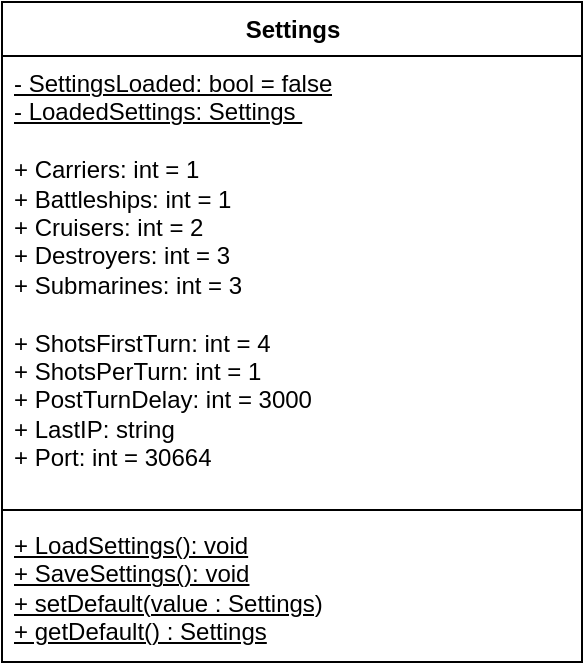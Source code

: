 <mxfile version="12.5.3" type="device"><diagram id="C5RBs43oDa-KdzZeNtuy" name="Page-1"><mxGraphModel dx="1086" dy="806" grid="1" gridSize="10" guides="1" tooltips="1" connect="1" arrows="1" fold="1" page="1" pageScale="1" pageWidth="827" pageHeight="1169" math="0" shadow="0"><root><mxCell id="WIyWlLk6GJQsqaUBKTNV-0"/><mxCell id="WIyWlLk6GJQsqaUBKTNV-1" parent="WIyWlLk6GJQsqaUBKTNV-0"/><mxCell id="BoaKt1ljvrCS-C_ZsIQ5-0" value="Settings" style="swimlane;fontStyle=1;align=center;verticalAlign=top;childLayout=stackLayout;horizontal=1;startSize=27;horizontalStack=0;resizeParent=1;resizeParentMax=0;resizeLast=0;collapsible=1;marginBottom=0;html=1;" parent="WIyWlLk6GJQsqaUBKTNV-1" vertex="1"><mxGeometry x="320" y="170" width="290" height="330" as="geometry"/></mxCell><mxCell id="BoaKt1ljvrCS-C_ZsIQ5-1" value="&lt;u&gt;- SettingsLoaded: bool = false&lt;br&gt;- LoadedSettings: Settings&amp;nbsp;&lt;/u&gt;&lt;br&gt;&lt;br&gt;+ Carriers: int = 1&lt;br&gt;+ Battleships: int = 1&lt;br&gt;+ Cruisers: int = 2&lt;br&gt;+ Destroyers: int = 3&lt;br&gt;+ Submarines: int = 3&lt;br&gt;&lt;br&gt;+ ShotsFirstTurn: int = 4&lt;br&gt;+ ShotsPerTurn: int = 1&lt;br&gt;+ PostTurnDelay: int = 3000&lt;br&gt;+ LastIP: string&lt;br&gt;+ Port: int = 30664" style="text;strokeColor=none;fillColor=none;align=left;verticalAlign=top;spacingLeft=4;spacingRight=4;overflow=hidden;rotatable=0;points=[[0,0.5],[1,0.5]];portConstraint=eastwest;fontStyle=0;html=1;" parent="BoaKt1ljvrCS-C_ZsIQ5-0" vertex="1"><mxGeometry y="27" width="290" height="223" as="geometry"/></mxCell><mxCell id="BoaKt1ljvrCS-C_ZsIQ5-2" value="" style="line;strokeWidth=1;fillColor=none;align=left;verticalAlign=middle;spacingTop=-1;spacingLeft=3;spacingRight=3;rotatable=0;labelPosition=right;points=[];portConstraint=eastwest;" parent="BoaKt1ljvrCS-C_ZsIQ5-0" vertex="1"><mxGeometry y="250" width="290" height="8" as="geometry"/></mxCell><mxCell id="BoaKt1ljvrCS-C_ZsIQ5-3" value="&lt;u&gt;+ LoadSettings(): void&lt;br&gt;+ SaveSettings(): void&lt;br&gt;+ setDefault(value : Settings)&lt;br&gt;+ getDefault() : Settings&lt;br&gt;&lt;/u&gt;" style="text;strokeColor=none;fillColor=none;align=left;verticalAlign=top;spacingLeft=4;spacingRight=4;overflow=hidden;rotatable=0;points=[[0,0.5],[1,0.5]];portConstraint=eastwest;html=1;" parent="BoaKt1ljvrCS-C_ZsIQ5-0" vertex="1"><mxGeometry y="258" width="290" height="72" as="geometry"/></mxCell></root></mxGraphModel></diagram></mxfile>